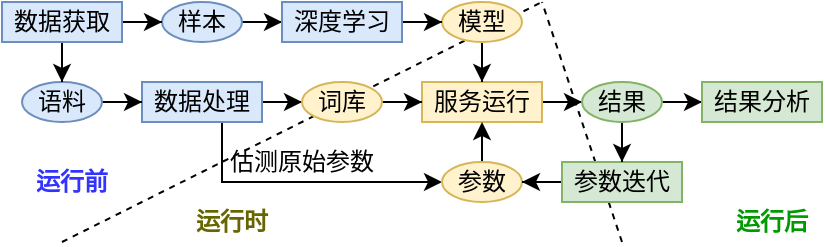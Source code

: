 <mxfile version="24.6.4" type="device">
  <diagram name="第 1 页" id="tOfkadsGR0JsRfOv2l-b">
    <mxGraphModel dx="676" dy="608" grid="1" gridSize="10" guides="1" tooltips="1" connect="1" arrows="1" fold="1" page="1" pageScale="1" pageWidth="827" pageHeight="1169" math="0" shadow="0">
      <root>
        <mxCell id="0" />
        <mxCell id="1" parent="0" />
        <mxCell id="TJBrorpXSkRUogjPScPU-35" value="" style="endArrow=none;dashed=1;html=1;rounded=0;" edge="1" parent="1">
          <mxGeometry width="50" height="50" relative="1" as="geometry">
            <mxPoint x="340" y="200" as="sourcePoint" />
            <mxPoint x="300" y="80" as="targetPoint" />
          </mxGeometry>
        </mxCell>
        <mxCell id="TJBrorpXSkRUogjPScPU-34" value="" style="endArrow=none;dashed=1;html=1;rounded=0;" edge="1" parent="1">
          <mxGeometry width="50" height="50" relative="1" as="geometry">
            <mxPoint x="60" y="200" as="sourcePoint" />
            <mxPoint x="300" y="80" as="targetPoint" />
          </mxGeometry>
        </mxCell>
        <mxCell id="TJBrorpXSkRUogjPScPU-9" value="" style="edgeStyle=orthogonalEdgeStyle;rounded=0;orthogonalLoop=1;jettySize=auto;html=1;" edge="1" parent="1" source="TJBrorpXSkRUogjPScPU-1" target="TJBrorpXSkRUogjPScPU-4">
          <mxGeometry relative="1" as="geometry" />
        </mxCell>
        <mxCell id="TJBrorpXSkRUogjPScPU-19" style="edgeStyle=orthogonalEdgeStyle;rounded=0;orthogonalLoop=1;jettySize=auto;html=1;entryX=0;entryY=0.5;entryDx=0;entryDy=0;" edge="1" parent="1" source="TJBrorpXSkRUogjPScPU-1" target="TJBrorpXSkRUogjPScPU-6">
          <mxGeometry relative="1" as="geometry">
            <Array as="points">
              <mxPoint x="140" y="170" />
            </Array>
          </mxGeometry>
        </mxCell>
        <mxCell id="TJBrorpXSkRUogjPScPU-1" value="数据处理" style="rounded=0;whiteSpace=wrap;html=1;fillColor=#dae8fc;strokeColor=#6c8ebf;" vertex="1" parent="1">
          <mxGeometry x="100" y="120" width="60" height="20" as="geometry" />
        </mxCell>
        <mxCell id="TJBrorpXSkRUogjPScPU-16" value="" style="edgeStyle=orthogonalEdgeStyle;rounded=0;orthogonalLoop=1;jettySize=auto;html=1;" edge="1" parent="1" source="TJBrorpXSkRUogjPScPU-2" target="TJBrorpXSkRUogjPScPU-15">
          <mxGeometry relative="1" as="geometry" />
        </mxCell>
        <mxCell id="TJBrorpXSkRUogjPScPU-2" value="服务运行" style="rounded=0;whiteSpace=wrap;html=1;fillColor=#fff2cc;strokeColor=#d6b656;" vertex="1" parent="1">
          <mxGeometry x="240" y="120" width="60" height="20" as="geometry" />
        </mxCell>
        <mxCell id="TJBrorpXSkRUogjPScPU-10" value="" style="edgeStyle=orthogonalEdgeStyle;rounded=0;orthogonalLoop=1;jettySize=auto;html=1;" edge="1" parent="1" source="TJBrorpXSkRUogjPScPU-4" target="TJBrorpXSkRUogjPScPU-2">
          <mxGeometry relative="1" as="geometry">
            <Array as="points" />
          </mxGeometry>
        </mxCell>
        <mxCell id="TJBrorpXSkRUogjPScPU-4" value="词库" style="ellipse;whiteSpace=wrap;html=1;fillColor=#fff2cc;strokeColor=#d6b656;" vertex="1" parent="1">
          <mxGeometry x="180" y="120" width="40" height="20" as="geometry" />
        </mxCell>
        <mxCell id="TJBrorpXSkRUogjPScPU-11" style="edgeStyle=orthogonalEdgeStyle;rounded=0;orthogonalLoop=1;jettySize=auto;html=1;entryX=0.5;entryY=1;entryDx=0;entryDy=0;" edge="1" parent="1" source="TJBrorpXSkRUogjPScPU-6" target="TJBrorpXSkRUogjPScPU-2">
          <mxGeometry relative="1" as="geometry">
            <Array as="points">
              <mxPoint x="270" y="160" />
              <mxPoint x="270" y="160" />
            </Array>
          </mxGeometry>
        </mxCell>
        <mxCell id="TJBrorpXSkRUogjPScPU-6" value="参数" style="ellipse;whiteSpace=wrap;html=1;fillColor=#fff2cc;strokeColor=#d6b656;" vertex="1" parent="1">
          <mxGeometry x="250" y="160" width="40" height="20" as="geometry" />
        </mxCell>
        <mxCell id="TJBrorpXSkRUogjPScPU-8" value="" style="edgeStyle=orthogonalEdgeStyle;rounded=0;orthogonalLoop=1;jettySize=auto;html=1;" edge="1" parent="1" source="TJBrorpXSkRUogjPScPU-3" target="TJBrorpXSkRUogjPScPU-1">
          <mxGeometry relative="1" as="geometry" />
        </mxCell>
        <mxCell id="TJBrorpXSkRUogjPScPU-3" value="语料" style="ellipse;whiteSpace=wrap;html=1;fillColor=#dae8fc;strokeColor=#6c8ebf;" vertex="1" parent="1">
          <mxGeometry x="40" y="120" width="40" height="20" as="geometry" />
        </mxCell>
        <mxCell id="TJBrorpXSkRUogjPScPU-18" style="edgeStyle=orthogonalEdgeStyle;rounded=0;orthogonalLoop=1;jettySize=auto;html=1;entryX=1;entryY=0.5;entryDx=0;entryDy=0;" edge="1" parent="1" source="TJBrorpXSkRUogjPScPU-14" target="TJBrorpXSkRUogjPScPU-6">
          <mxGeometry relative="1" as="geometry" />
        </mxCell>
        <mxCell id="TJBrorpXSkRUogjPScPU-14" value="参数迭代" style="rounded=0;whiteSpace=wrap;html=1;fillColor=#d5e8d4;strokeColor=#82b366;" vertex="1" parent="1">
          <mxGeometry x="310" y="160" width="60" height="20" as="geometry" />
        </mxCell>
        <mxCell id="TJBrorpXSkRUogjPScPU-17" style="edgeStyle=orthogonalEdgeStyle;rounded=0;orthogonalLoop=1;jettySize=auto;html=1;entryX=0.5;entryY=0;entryDx=0;entryDy=0;" edge="1" parent="1" source="TJBrorpXSkRUogjPScPU-15" target="TJBrorpXSkRUogjPScPU-14">
          <mxGeometry relative="1" as="geometry" />
        </mxCell>
        <mxCell id="TJBrorpXSkRUogjPScPU-22" value="" style="edgeStyle=orthogonalEdgeStyle;rounded=0;orthogonalLoop=1;jettySize=auto;html=1;" edge="1" parent="1" source="TJBrorpXSkRUogjPScPU-15" target="TJBrorpXSkRUogjPScPU-21">
          <mxGeometry relative="1" as="geometry" />
        </mxCell>
        <mxCell id="TJBrorpXSkRUogjPScPU-15" value="结果" style="ellipse;whiteSpace=wrap;html=1;fillColor=#d5e8d4;strokeColor=#82b366;" vertex="1" parent="1">
          <mxGeometry x="320" y="120" width="40" height="20" as="geometry" />
        </mxCell>
        <mxCell id="TJBrorpXSkRUogjPScPU-20" value="估测原始参数" style="text;html=1;align=center;verticalAlign=middle;whiteSpace=wrap;rounded=0;" vertex="1" parent="1">
          <mxGeometry x="140" y="150" width="80" height="20" as="geometry" />
        </mxCell>
        <mxCell id="TJBrorpXSkRUogjPScPU-21" value="结果分析" style="rounded=0;whiteSpace=wrap;html=1;fillColor=#d5e8d4;strokeColor=#82b366;" vertex="1" parent="1">
          <mxGeometry x="380" y="120" width="60" height="20" as="geometry" />
        </mxCell>
        <mxCell id="TJBrorpXSkRUogjPScPU-26" style="edgeStyle=orthogonalEdgeStyle;rounded=0;orthogonalLoop=1;jettySize=auto;html=1;entryX=0.5;entryY=0;entryDx=0;entryDy=0;" edge="1" parent="1" source="TJBrorpXSkRUogjPScPU-23" target="TJBrorpXSkRUogjPScPU-2">
          <mxGeometry relative="1" as="geometry" />
        </mxCell>
        <mxCell id="TJBrorpXSkRUogjPScPU-23" value="模型" style="ellipse;whiteSpace=wrap;html=1;fillColor=#fff2cc;strokeColor=#d6b656;" vertex="1" parent="1">
          <mxGeometry x="250" y="80" width="40" height="20" as="geometry" />
        </mxCell>
        <mxCell id="TJBrorpXSkRUogjPScPU-31" style="edgeStyle=orthogonalEdgeStyle;rounded=0;orthogonalLoop=1;jettySize=auto;html=1;entryX=0;entryY=0.5;entryDx=0;entryDy=0;" edge="1" parent="1" source="TJBrorpXSkRUogjPScPU-24" target="TJBrorpXSkRUogjPScPU-27">
          <mxGeometry relative="1" as="geometry" />
        </mxCell>
        <mxCell id="TJBrorpXSkRUogjPScPU-24" value="样本" style="ellipse;whiteSpace=wrap;html=1;fillColor=#dae8fc;strokeColor=#6c8ebf;" vertex="1" parent="1">
          <mxGeometry x="110" y="80" width="40" height="20" as="geometry" />
        </mxCell>
        <mxCell id="TJBrorpXSkRUogjPScPU-32" style="edgeStyle=orthogonalEdgeStyle;rounded=0;orthogonalLoop=1;jettySize=auto;html=1;entryX=0;entryY=0.5;entryDx=0;entryDy=0;" edge="1" parent="1" source="TJBrorpXSkRUogjPScPU-27" target="TJBrorpXSkRUogjPScPU-23">
          <mxGeometry relative="1" as="geometry" />
        </mxCell>
        <mxCell id="TJBrorpXSkRUogjPScPU-27" value="深度学习" style="rounded=0;whiteSpace=wrap;html=1;fillColor=#dae8fc;strokeColor=#6c8ebf;" vertex="1" parent="1">
          <mxGeometry x="170" y="80" width="60" height="20" as="geometry" />
        </mxCell>
        <mxCell id="TJBrorpXSkRUogjPScPU-29" style="edgeStyle=orthogonalEdgeStyle;rounded=0;orthogonalLoop=1;jettySize=auto;html=1;entryX=0.5;entryY=0;entryDx=0;entryDy=0;" edge="1" parent="1" source="TJBrorpXSkRUogjPScPU-28" target="TJBrorpXSkRUogjPScPU-3">
          <mxGeometry relative="1" as="geometry" />
        </mxCell>
        <mxCell id="TJBrorpXSkRUogjPScPU-30" style="edgeStyle=orthogonalEdgeStyle;rounded=0;orthogonalLoop=1;jettySize=auto;html=1;entryX=0;entryY=0.5;entryDx=0;entryDy=0;" edge="1" parent="1" source="TJBrorpXSkRUogjPScPU-28" target="TJBrorpXSkRUogjPScPU-24">
          <mxGeometry relative="1" as="geometry" />
        </mxCell>
        <mxCell id="TJBrorpXSkRUogjPScPU-28" value="数据获取" style="rounded=0;whiteSpace=wrap;html=1;fillColor=#dae8fc;strokeColor=#6c8ebf;" vertex="1" parent="1">
          <mxGeometry x="30" y="80" width="60" height="20" as="geometry" />
        </mxCell>
        <mxCell id="TJBrorpXSkRUogjPScPU-36" value="运行前" style="text;html=1;align=center;verticalAlign=middle;whiteSpace=wrap;rounded=0;fontStyle=1;fontColor=#3333FF;" vertex="1" parent="1">
          <mxGeometry x="40" y="160" width="50" height="20" as="geometry" />
        </mxCell>
        <mxCell id="TJBrorpXSkRUogjPScPU-37" value="运行时" style="text;html=1;align=center;verticalAlign=middle;whiteSpace=wrap;rounded=0;fontStyle=1;fontColor=#666600;" vertex="1" parent="1">
          <mxGeometry x="120" y="180" width="50" height="20" as="geometry" />
        </mxCell>
        <mxCell id="TJBrorpXSkRUogjPScPU-38" value="运行后" style="text;html=1;align=center;verticalAlign=middle;whiteSpace=wrap;rounded=0;fontStyle=1;fontColor=#009900;" vertex="1" parent="1">
          <mxGeometry x="390" y="180" width="50" height="20" as="geometry" />
        </mxCell>
      </root>
    </mxGraphModel>
  </diagram>
</mxfile>
